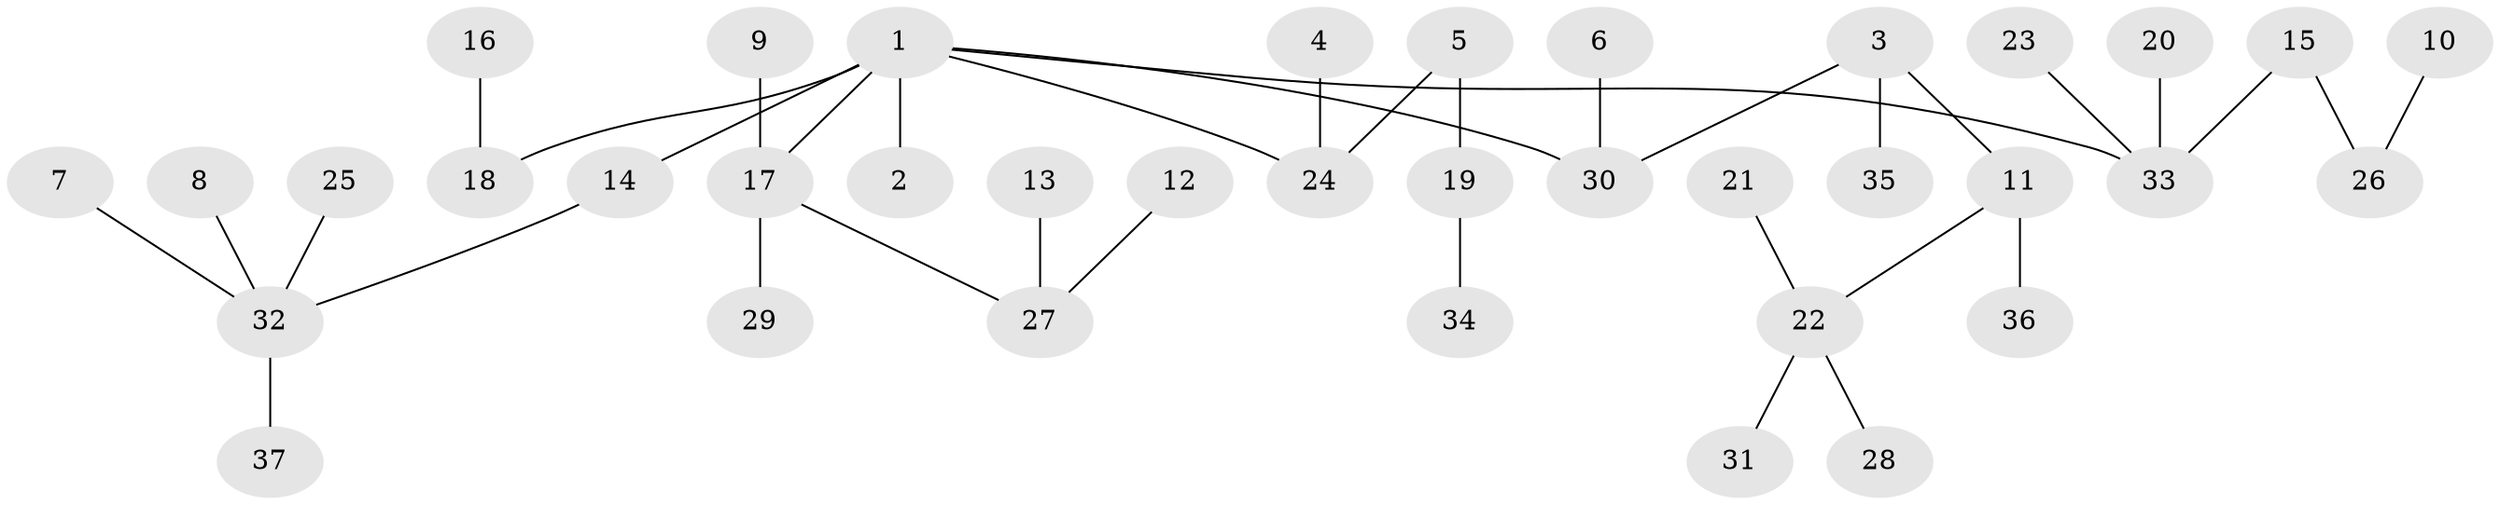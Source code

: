 // original degree distribution, {3: 0.136986301369863, 5: 0.0547945205479452, 4: 0.0684931506849315, 1: 0.4657534246575342, 2: 0.273972602739726}
// Generated by graph-tools (version 1.1) at 2025/26/03/09/25 03:26:25]
// undirected, 37 vertices, 36 edges
graph export_dot {
graph [start="1"]
  node [color=gray90,style=filled];
  1;
  2;
  3;
  4;
  5;
  6;
  7;
  8;
  9;
  10;
  11;
  12;
  13;
  14;
  15;
  16;
  17;
  18;
  19;
  20;
  21;
  22;
  23;
  24;
  25;
  26;
  27;
  28;
  29;
  30;
  31;
  32;
  33;
  34;
  35;
  36;
  37;
  1 -- 2 [weight=1.0];
  1 -- 14 [weight=1.0];
  1 -- 17 [weight=1.0];
  1 -- 18 [weight=1.0];
  1 -- 24 [weight=1.0];
  1 -- 30 [weight=1.0];
  1 -- 33 [weight=1.0];
  3 -- 11 [weight=1.0];
  3 -- 30 [weight=1.0];
  3 -- 35 [weight=1.0];
  4 -- 24 [weight=1.0];
  5 -- 19 [weight=1.0];
  5 -- 24 [weight=1.0];
  6 -- 30 [weight=1.0];
  7 -- 32 [weight=1.0];
  8 -- 32 [weight=1.0];
  9 -- 17 [weight=1.0];
  10 -- 26 [weight=1.0];
  11 -- 22 [weight=1.0];
  11 -- 36 [weight=1.0];
  12 -- 27 [weight=1.0];
  13 -- 27 [weight=1.0];
  14 -- 32 [weight=1.0];
  15 -- 26 [weight=1.0];
  15 -- 33 [weight=1.0];
  16 -- 18 [weight=1.0];
  17 -- 27 [weight=1.0];
  17 -- 29 [weight=1.0];
  19 -- 34 [weight=1.0];
  20 -- 33 [weight=1.0];
  21 -- 22 [weight=1.0];
  22 -- 28 [weight=1.0];
  22 -- 31 [weight=1.0];
  23 -- 33 [weight=1.0];
  25 -- 32 [weight=1.0];
  32 -- 37 [weight=1.0];
}
